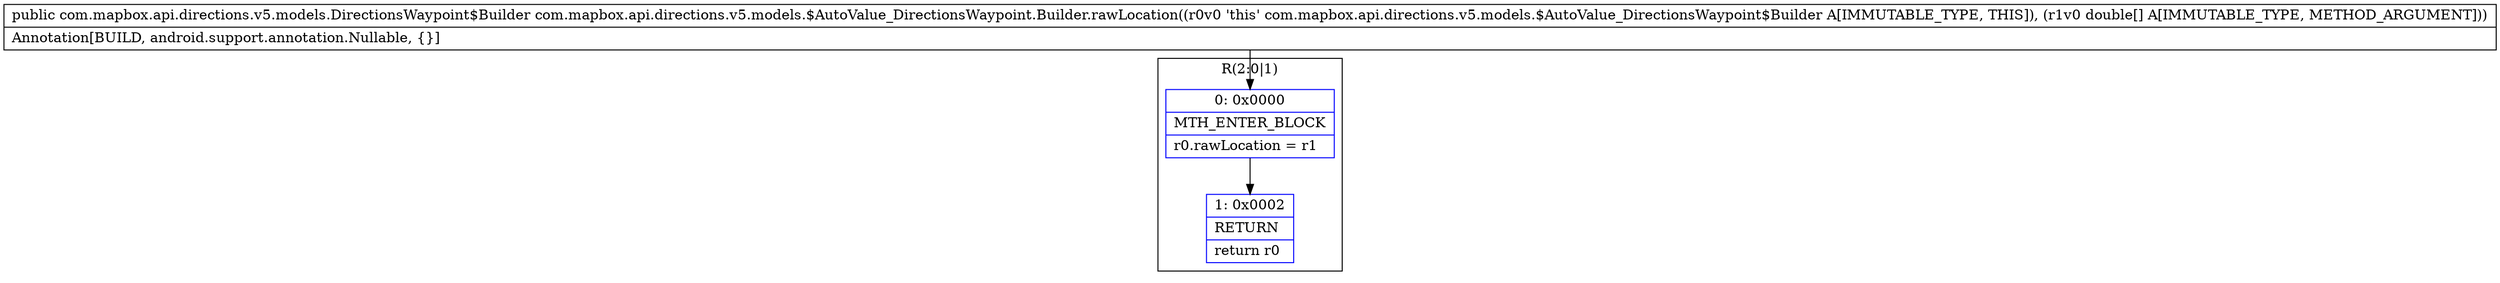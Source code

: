 digraph "CFG forcom.mapbox.api.directions.v5.models.$AutoValue_DirectionsWaypoint.Builder.rawLocation([D)Lcom\/mapbox\/api\/directions\/v5\/models\/DirectionsWaypoint$Builder;" {
subgraph cluster_Region_889774223 {
label = "R(2:0|1)";
node [shape=record,color=blue];
Node_0 [shape=record,label="{0\:\ 0x0000|MTH_ENTER_BLOCK\l|r0.rawLocation = r1\l}"];
Node_1 [shape=record,label="{1\:\ 0x0002|RETURN\l|return r0\l}"];
}
MethodNode[shape=record,label="{public com.mapbox.api.directions.v5.models.DirectionsWaypoint$Builder com.mapbox.api.directions.v5.models.$AutoValue_DirectionsWaypoint.Builder.rawLocation((r0v0 'this' com.mapbox.api.directions.v5.models.$AutoValue_DirectionsWaypoint$Builder A[IMMUTABLE_TYPE, THIS]), (r1v0 double[] A[IMMUTABLE_TYPE, METHOD_ARGUMENT]))  | Annotation[BUILD, android.support.annotation.Nullable, \{\}]\l}"];
MethodNode -> Node_0;
Node_0 -> Node_1;
}

